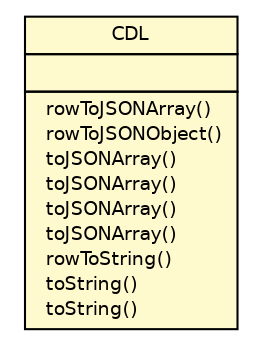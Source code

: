 #!/usr/local/bin/dot
#
# Class diagram 
# Generated by UMLGraph version 5.2 (http://www.umlgraph.org/)
#

digraph G {
	edge [fontname="Helvetica",fontsize=10,labelfontname="Helvetica",labelfontsize=10];
	node [fontname="Helvetica",fontsize=10,shape=plaintext];
	nodesep=0.25;
	ranksep=0.5;
	// org.json.heyzap.CDL
	c9450 [label=<<table title="org.json.heyzap.CDL" border="0" cellborder="1" cellspacing="0" cellpadding="2" port="p" bgcolor="lemonChiffon" href="./CDL.html">
		<tr><td><table border="0" cellspacing="0" cellpadding="1">
<tr><td align="center" balign="center"> CDL </td></tr>
		</table></td></tr>
		<tr><td><table border="0" cellspacing="0" cellpadding="1">
<tr><td align="left" balign="left">  </td></tr>
		</table></td></tr>
		<tr><td><table border="0" cellspacing="0" cellpadding="1">
<tr><td align="left" balign="left">  rowToJSONArray() </td></tr>
<tr><td align="left" balign="left">  rowToJSONObject() </td></tr>
<tr><td align="left" balign="left">  toJSONArray() </td></tr>
<tr><td align="left" balign="left">  toJSONArray() </td></tr>
<tr><td align="left" balign="left">  toJSONArray() </td></tr>
<tr><td align="left" balign="left">  toJSONArray() </td></tr>
<tr><td align="left" balign="left">  rowToString() </td></tr>
<tr><td align="left" balign="left">  toString() </td></tr>
<tr><td align="left" balign="left">  toString() </td></tr>
		</table></td></tr>
		</table>>, fontname="Helvetica", fontcolor="black", fontsize=9.0];
}

